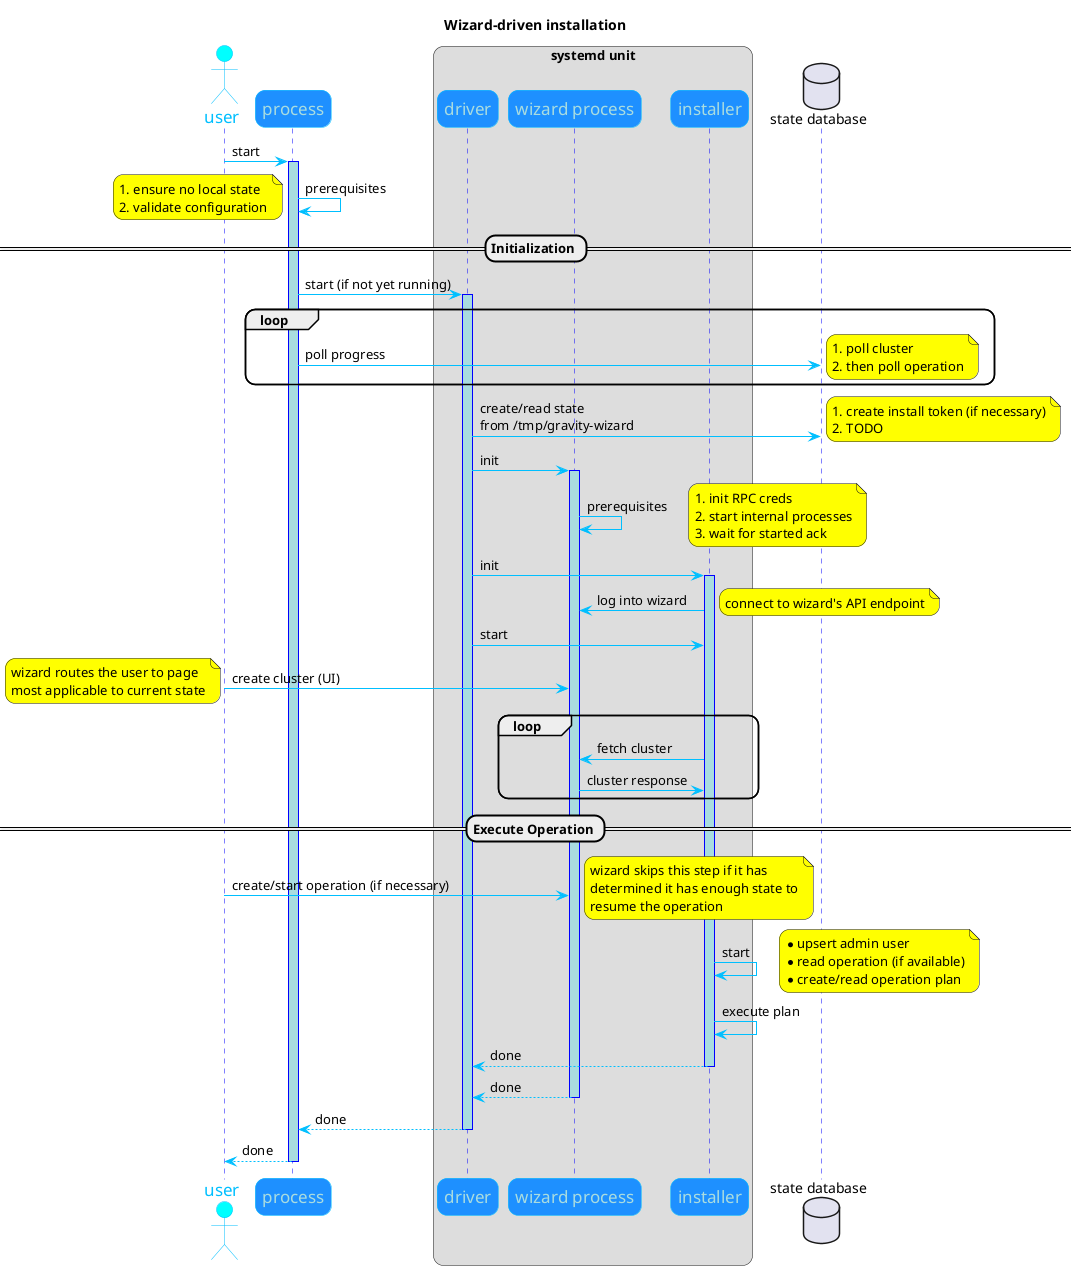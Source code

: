 @startuml
skinparam BackgroundColor #white
skinparam RoundCorner 20
skinparam note {
  BackgroundColor #yellow
}
skinparam sequence {
	ArrowColor DeepSkyBlue
	ActorBorderColor DeepSkyBlue
	LifeLineBorderColor blue
	LifeLineBackgroundColor #A9DCDF

	ParticipantBorderColor DeepSkyBlue
	ParticipantBackgroundColor DodgerBlue
	ParticipantFontName Consolas
	ParticipantFontSize 17
	ParticipantFontColor #A9DCDF

	ActorBackgroundColor aqua
	ActorFontColor DeepSkyBlue
	ActorFontSize 17
	ActorFontName Aapex
}

actor user
participant process as P
box systemd unit
participant driver as DP
participant "wizard process" as W
participant "installer" as I
end box
database "state database" as db order 100

title Wizard-driven installation

user -> P : start
activate P
P -> P : prerequisites
note left
  # ensure no local state
  # validate configuration
end note

== Initialization ==

P -> DP : start (if not yet running)
activate DP

loop
P -> db : poll progress
note right
  # poll cluster
  # then poll operation
end note
end loop


DP -> db : create/read state\nfrom /tmp/gravity-wizard
note right
  # create install token (if necessary)
  # TODO
end note

DP -> W : init
activate W

W -> W : prerequisites
note right
 # init RPC creds
 # start internal processes
 # wait for started ack
end note

DP -> I : init
activate I
I -> W : log into wizard
note right: connect to wizard's API endpoint
DP -> I : start

user -> W : create cluster (UI)
note left
wizard routes the user to page
most applicable to current state
end note

loop
I -> W : fetch cluster
I <- W : cluster response
end

== Execute Operation ==

user -> W : create/start operation (if necessary)
note right
wizard skips this step if it has
determined it has enough state to
resume the operation
end note
I -> I : start
note right
    * upsert admin user
    * read operation (if available)
    * create/read operation plan
end note

I -> I : execute plan

return done
return done
return done
return done

@enduml
